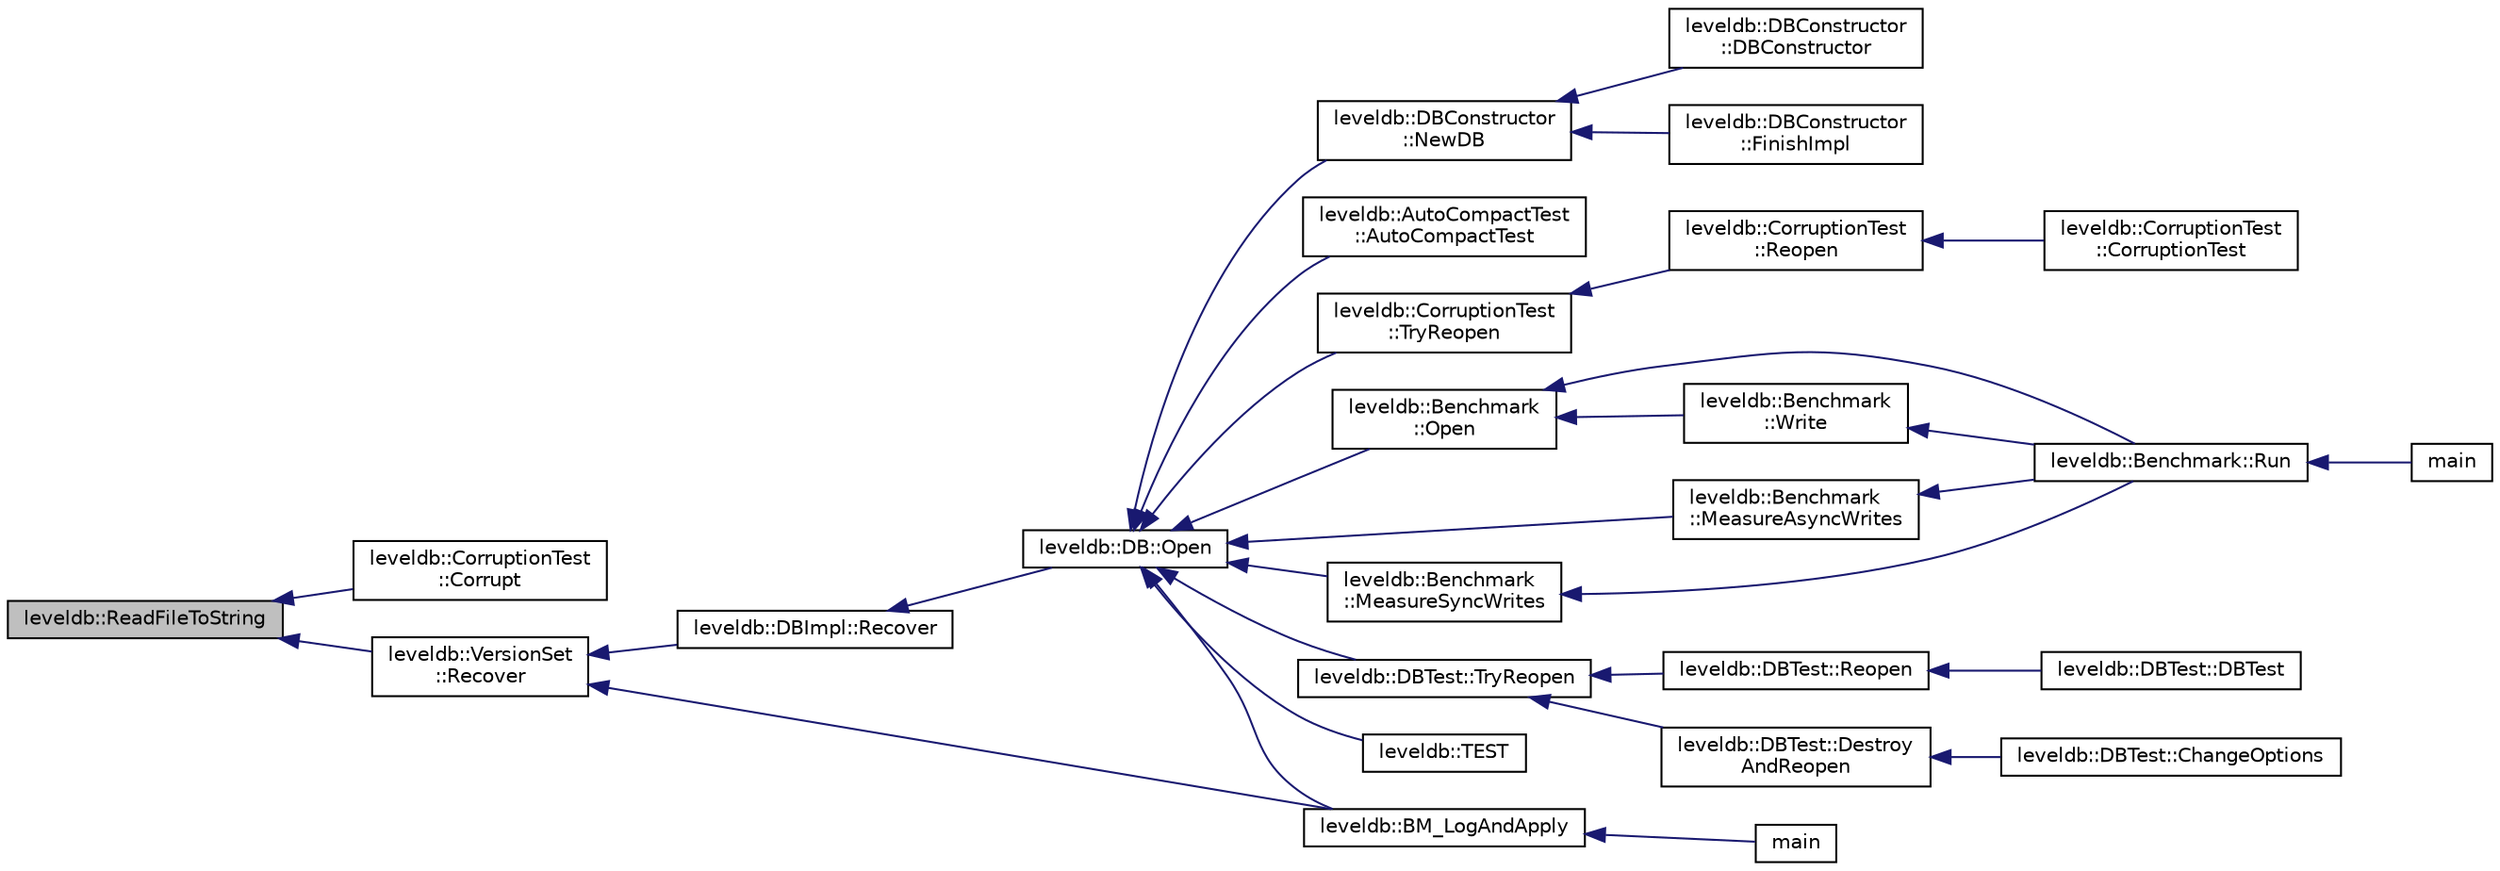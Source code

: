 digraph "leveldb::ReadFileToString"
{
  edge [fontname="Helvetica",fontsize="10",labelfontname="Helvetica",labelfontsize="10"];
  node [fontname="Helvetica",fontsize="10",shape=record];
  rankdir="LR";
  Node1 [label="leveldb::ReadFileToString",height=0.2,width=0.4,color="black", fillcolor="grey75", style="filled" fontcolor="black"];
  Node1 -> Node2 [dir="back",color="midnightblue",fontsize="10",style="solid",fontname="Helvetica"];
  Node2 [label="leveldb::CorruptionTest\l::Corrupt",height=0.2,width=0.4,color="black", fillcolor="white", style="filled",URL="$classleveldb_1_1_corruption_test.html#a22060ac0a3697640cdcf36973339b646"];
  Node1 -> Node3 [dir="back",color="midnightblue",fontsize="10",style="solid",fontname="Helvetica"];
  Node3 [label="leveldb::VersionSet\l::Recover",height=0.2,width=0.4,color="black", fillcolor="white", style="filled",URL="$classleveldb_1_1_version_set.html#a955ff8620ec56742cdc48da0e74ab40b"];
  Node3 -> Node4 [dir="back",color="midnightblue",fontsize="10",style="solid",fontname="Helvetica"];
  Node4 [label="leveldb::DBImpl::Recover",height=0.2,width=0.4,color="black", fillcolor="white", style="filled",URL="$classleveldb_1_1_d_b_impl.html#aa9a573026c03e8485471f583316943b0"];
  Node4 -> Node5 [dir="back",color="midnightblue",fontsize="10",style="solid",fontname="Helvetica"];
  Node5 [label="leveldb::DB::Open",height=0.2,width=0.4,color="black", fillcolor="white", style="filled",URL="$classleveldb_1_1_d_b.html#ac1da2b48e911287d86f3a3bfa0f851fe"];
  Node5 -> Node6 [dir="back",color="midnightblue",fontsize="10",style="solid",fontname="Helvetica"];
  Node6 [label="leveldb::AutoCompactTest\l::AutoCompactTest",height=0.2,width=0.4,color="black", fillcolor="white", style="filled",URL="$classleveldb_1_1_auto_compact_test.html#a31fe0ded855f188fac1650c70849760c"];
  Node5 -> Node7 [dir="back",color="midnightblue",fontsize="10",style="solid",fontname="Helvetica"];
  Node7 [label="leveldb::CorruptionTest\l::TryReopen",height=0.2,width=0.4,color="black", fillcolor="white", style="filled",URL="$classleveldb_1_1_corruption_test.html#aaba7c05f06400ef45d1af5cb95f66a57"];
  Node7 -> Node8 [dir="back",color="midnightblue",fontsize="10",style="solid",fontname="Helvetica"];
  Node8 [label="leveldb::CorruptionTest\l::Reopen",height=0.2,width=0.4,color="black", fillcolor="white", style="filled",URL="$classleveldb_1_1_corruption_test.html#aa2051faee6b6542d35ebdcf99918a713"];
  Node8 -> Node9 [dir="back",color="midnightblue",fontsize="10",style="solid",fontname="Helvetica"];
  Node9 [label="leveldb::CorruptionTest\l::CorruptionTest",height=0.2,width=0.4,color="black", fillcolor="white", style="filled",URL="$classleveldb_1_1_corruption_test.html#a9940767db260b1e4e60b8bcedc50217c"];
  Node5 -> Node10 [dir="back",color="midnightblue",fontsize="10",style="solid",fontname="Helvetica"];
  Node10 [label="leveldb::Benchmark\l::Open",height=0.2,width=0.4,color="black", fillcolor="white", style="filled",URL="$classleveldb_1_1_benchmark.html#a89a3b0da75e6cd2ffb879358e5dd82a6"];
  Node10 -> Node11 [dir="back",color="midnightblue",fontsize="10",style="solid",fontname="Helvetica"];
  Node11 [label="leveldb::Benchmark::Run",height=0.2,width=0.4,color="black", fillcolor="white", style="filled",URL="$classleveldb_1_1_benchmark.html#a2f262afa0c7d10fcf531fe9657fba490"];
  Node11 -> Node12 [dir="back",color="midnightblue",fontsize="10",style="solid",fontname="Helvetica"];
  Node12 [label="main",height=0.2,width=0.4,color="black", fillcolor="white", style="filled",URL="$db__bench_8cc.html#a3c04138a5bfe5d72780bb7e82a18e627"];
  Node10 -> Node13 [dir="back",color="midnightblue",fontsize="10",style="solid",fontname="Helvetica"];
  Node13 [label="leveldb::Benchmark\l::Write",height=0.2,width=0.4,color="black", fillcolor="white", style="filled",URL="$classleveldb_1_1_benchmark.html#a86876b2882d9015610330e69acfdff0d"];
  Node13 -> Node11 [dir="back",color="midnightblue",fontsize="10",style="solid",fontname="Helvetica"];
  Node5 -> Node14 [dir="back",color="midnightblue",fontsize="10",style="solid",fontname="Helvetica"];
  Node14 [label="leveldb::Benchmark\l::MeasureAsyncWrites",height=0.2,width=0.4,color="black", fillcolor="white", style="filled",URL="$classleveldb_1_1_benchmark.html#a93f93835e288185005d25cf08037bed9"];
  Node14 -> Node11 [dir="back",color="midnightblue",fontsize="10",style="solid",fontname="Helvetica"];
  Node5 -> Node15 [dir="back",color="midnightblue",fontsize="10",style="solid",fontname="Helvetica"];
  Node15 [label="leveldb::Benchmark\l::MeasureSyncWrites",height=0.2,width=0.4,color="black", fillcolor="white", style="filled",URL="$classleveldb_1_1_benchmark.html#ac7b13fb940cff41f5acc5dc99d93d36c"];
  Node15 -> Node11 [dir="back",color="midnightblue",fontsize="10",style="solid",fontname="Helvetica"];
  Node5 -> Node16 [dir="back",color="midnightblue",fontsize="10",style="solid",fontname="Helvetica"];
  Node16 [label="leveldb::DBTest::TryReopen",height=0.2,width=0.4,color="black", fillcolor="white", style="filled",URL="$classleveldb_1_1_d_b_test.html#aee588b2d13db6be2a651a8fabeac5c79"];
  Node16 -> Node17 [dir="back",color="midnightblue",fontsize="10",style="solid",fontname="Helvetica"];
  Node17 [label="leveldb::DBTest::Reopen",height=0.2,width=0.4,color="black", fillcolor="white", style="filled",URL="$classleveldb_1_1_d_b_test.html#a38170a082cbc71fb446408ff5634c797"];
  Node17 -> Node18 [dir="back",color="midnightblue",fontsize="10",style="solid",fontname="Helvetica"];
  Node18 [label="leveldb::DBTest::DBTest",height=0.2,width=0.4,color="black", fillcolor="white", style="filled",URL="$classleveldb_1_1_d_b_test.html#afc6fc9512e900de6ee10c5db15b22930"];
  Node16 -> Node19 [dir="back",color="midnightblue",fontsize="10",style="solid",fontname="Helvetica"];
  Node19 [label="leveldb::DBTest::Destroy\lAndReopen",height=0.2,width=0.4,color="black", fillcolor="white", style="filled",URL="$classleveldb_1_1_d_b_test.html#ab798a43e7feab6dddc8fa1eb7a5f61f6"];
  Node19 -> Node20 [dir="back",color="midnightblue",fontsize="10",style="solid",fontname="Helvetica"];
  Node20 [label="leveldb::DBTest::ChangeOptions",height=0.2,width=0.4,color="black", fillcolor="white", style="filled",URL="$classleveldb_1_1_d_b_test.html#a587534fe403016f15cf1997ef7a40836"];
  Node5 -> Node21 [dir="back",color="midnightblue",fontsize="10",style="solid",fontname="Helvetica"];
  Node21 [label="leveldb::TEST",height=0.2,width=0.4,color="black", fillcolor="white", style="filled",URL="$namespaceleveldb.html#a88d6fdcb16ed4edc65da40f383e6f23b"];
  Node5 -> Node22 [dir="back",color="midnightblue",fontsize="10",style="solid",fontname="Helvetica"];
  Node22 [label="leveldb::BM_LogAndApply",height=0.2,width=0.4,color="black", fillcolor="white", style="filled",URL="$namespaceleveldb.html#af9cf6ec167c9b6f25fd050ab6fb67a90"];
  Node22 -> Node23 [dir="back",color="midnightblue",fontsize="10",style="solid",fontname="Helvetica"];
  Node23 [label="main",height=0.2,width=0.4,color="black", fillcolor="white", style="filled",URL="$db__test_8cc.html#a3c04138a5bfe5d72780bb7e82a18e627"];
  Node5 -> Node24 [dir="back",color="midnightblue",fontsize="10",style="solid",fontname="Helvetica"];
  Node24 [label="leveldb::DBConstructor\l::NewDB",height=0.2,width=0.4,color="black", fillcolor="white", style="filled",URL="$classleveldb_1_1_d_b_constructor.html#ac48bfe871db8558b57427843465e6c65"];
  Node24 -> Node25 [dir="back",color="midnightblue",fontsize="10",style="solid",fontname="Helvetica"];
  Node25 [label="leveldb::DBConstructor\l::DBConstructor",height=0.2,width=0.4,color="black", fillcolor="white", style="filled",URL="$classleveldb_1_1_d_b_constructor.html#ae27ecdd7732629b08c25a63f82dfd4a9"];
  Node24 -> Node26 [dir="back",color="midnightblue",fontsize="10",style="solid",fontname="Helvetica"];
  Node26 [label="leveldb::DBConstructor\l::FinishImpl",height=0.2,width=0.4,color="black", fillcolor="white", style="filled",URL="$classleveldb_1_1_d_b_constructor.html#a554d8e348d9135ff72a43a03c647c261"];
  Node3 -> Node22 [dir="back",color="midnightblue",fontsize="10",style="solid",fontname="Helvetica"];
}
